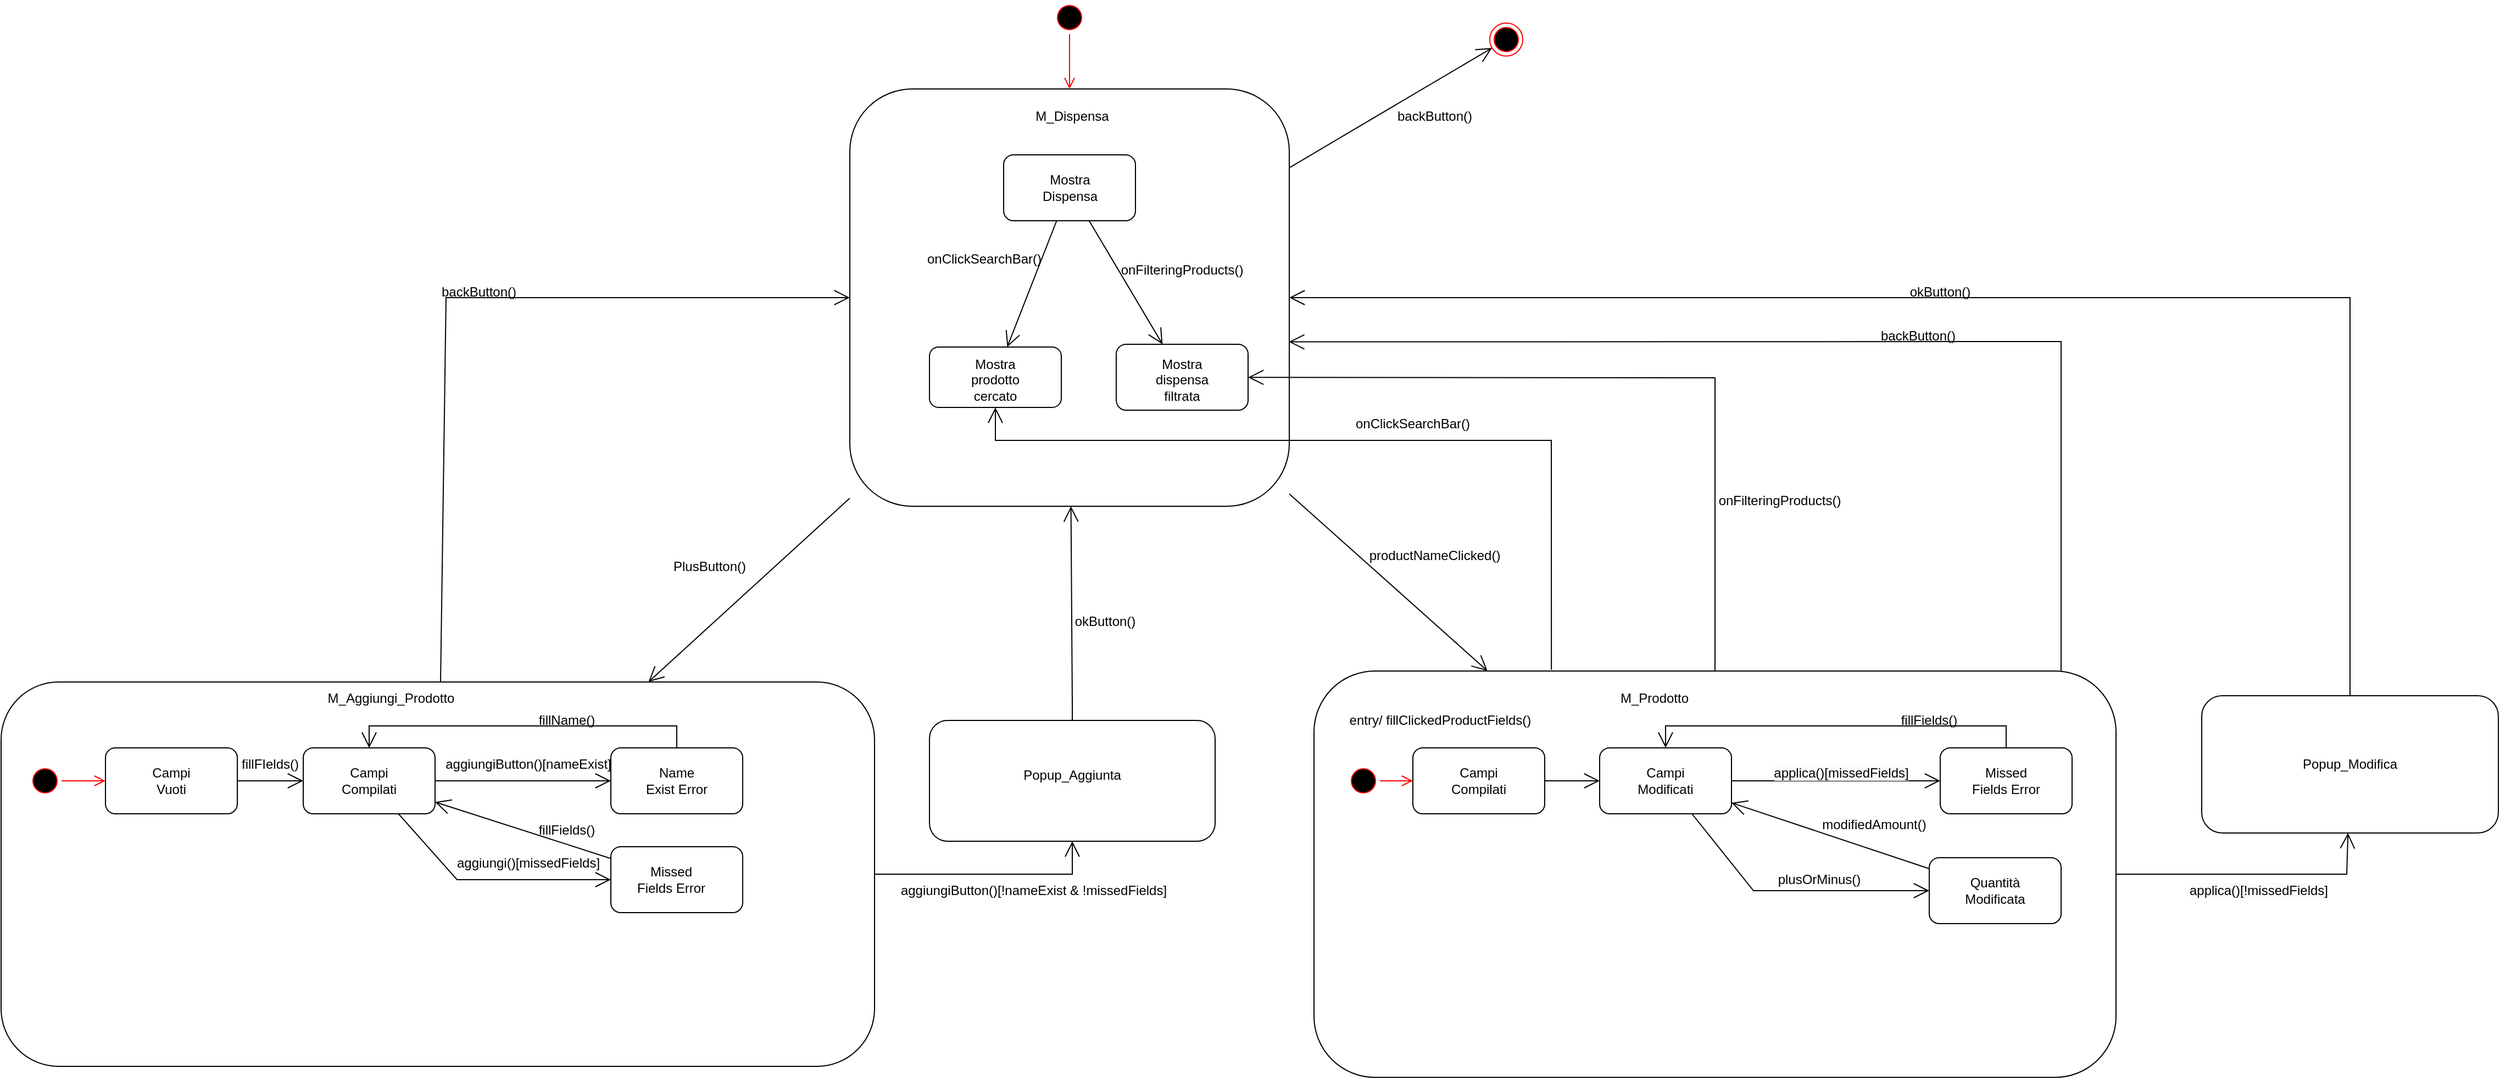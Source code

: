 <mxfile version="20.7.4" type="device"><diagram id="hGJWQ-a6S78aBESgTP93" name="Pagina-1"><mxGraphModel dx="2204" dy="2343" grid="1" gridSize="10" guides="1" tooltips="1" connect="1" arrows="1" fold="1" page="1" pageScale="1" pageWidth="827" pageHeight="1169" math="0" shadow="0"><root><mxCell id="0"/><mxCell id="1" parent="0"/><mxCell id="QBplNW4-BtffUIpVKO-I-1" value="" style="ellipse;html=1;shape=startState;fillColor=#000000;strokeColor=#ff0000;" vertex="1" parent="1"><mxGeometry x="1022.5" y="-240" width="30" height="30" as="geometry"/></mxCell><mxCell id="QBplNW4-BtffUIpVKO-I-2" value="" style="edgeStyle=orthogonalEdgeStyle;html=1;verticalAlign=bottom;endArrow=open;endSize=8;strokeColor=#ff0000;rounded=0;" edge="1" source="QBplNW4-BtffUIpVKO-I-1" parent="1" target="QBplNW4-BtffUIpVKO-I-3"><mxGeometry relative="1" as="geometry"><mxPoint x="414" y="130" as="targetPoint"/></mxGeometry></mxCell><mxCell id="QBplNW4-BtffUIpVKO-I-3" value="" style="rounded=1;whiteSpace=wrap;html=1;" vertex="1" parent="1"><mxGeometry x="837.5" y="-160" width="400" height="380" as="geometry"/></mxCell><mxCell id="QBplNW4-BtffUIpVKO-I-4" value="M_Dispensa" style="text;html=1;strokeColor=none;fillColor=none;align=center;verticalAlign=middle;whiteSpace=wrap;rounded=0;" vertex="1" parent="1"><mxGeometry x="1010" y="-150" width="60" height="30" as="geometry"/></mxCell><mxCell id="QBplNW4-BtffUIpVKO-I-8" value="PlusButton()" style="text;html=1;strokeColor=none;fillColor=none;align=center;verticalAlign=middle;whiteSpace=wrap;rounded=0;" vertex="1" parent="1"><mxGeometry x="680" y="260" width="60" height="30" as="geometry"/></mxCell><mxCell id="QBplNW4-BtffUIpVKO-I-10" value="" style="rounded=1;whiteSpace=wrap;html=1;" vertex="1" parent="1"><mxGeometry x="65" y="380" width="795" height="350" as="geometry"/></mxCell><mxCell id="QBplNW4-BtffUIpVKO-I-11" value="" style="endArrow=open;endFill=1;endSize=12;html=1;rounded=0;" edge="1" parent="1" source="QBplNW4-BtffUIpVKO-I-3" target="QBplNW4-BtffUIpVKO-I-10"><mxGeometry width="160" relative="1" as="geometry"><mxPoint x="470" y="320" as="sourcePoint"/><mxPoint x="630" y="320" as="targetPoint"/></mxGeometry></mxCell><mxCell id="QBplNW4-BtffUIpVKO-I-12" value="M_Aggiungi_Prodotto" style="text;html=1;strokeColor=none;fillColor=none;align=center;verticalAlign=middle;whiteSpace=wrap;rounded=0;" vertex="1" parent="1"><mxGeometry x="390" y="380" width="60" height="30" as="geometry"/></mxCell><mxCell id="QBplNW4-BtffUIpVKO-I-13" value="" style="ellipse;html=1;shape=startState;fillColor=#000000;strokeColor=#ff0000;" vertex="1" parent="1"><mxGeometry x="90" y="455" width="30" height="30" as="geometry"/></mxCell><mxCell id="QBplNW4-BtffUIpVKO-I-14" value="" style="edgeStyle=orthogonalEdgeStyle;html=1;verticalAlign=bottom;endArrow=open;endSize=8;strokeColor=#ff0000;rounded=0;" edge="1" source="QBplNW4-BtffUIpVKO-I-13" parent="1" target="QBplNW4-BtffUIpVKO-I-39"><mxGeometry relative="1" as="geometry"><mxPoint x="105" y="530" as="targetPoint"/></mxGeometry></mxCell><mxCell id="QBplNW4-BtffUIpVKO-I-15" value="" style="rounded=1;whiteSpace=wrap;html=1;" vertex="1" parent="1"><mxGeometry x="340" y="440" width="120" height="60" as="geometry"/></mxCell><mxCell id="QBplNW4-BtffUIpVKO-I-21" value="Campi Compilati" style="text;html=1;strokeColor=none;fillColor=none;align=center;verticalAlign=middle;whiteSpace=wrap;rounded=0;" vertex="1" parent="1"><mxGeometry x="370" y="455" width="60" height="30" as="geometry"/></mxCell><mxCell id="QBplNW4-BtffUIpVKO-I-22" value="" style="rounded=1;whiteSpace=wrap;html=1;" vertex="1" parent="1"><mxGeometry x="620" y="440" width="120" height="60" as="geometry"/></mxCell><mxCell id="QBplNW4-BtffUIpVKO-I-23" value="" style="endArrow=open;endFill=1;endSize=12;html=1;rounded=0;" edge="1" parent="1" source="QBplNW4-BtffUIpVKO-I-15" target="QBplNW4-BtffUIpVKO-I-22"><mxGeometry width="160" relative="1" as="geometry"><mxPoint x="470" y="500" as="sourcePoint"/><mxPoint x="630" y="500" as="targetPoint"/></mxGeometry></mxCell><mxCell id="QBplNW4-BtffUIpVKO-I-24" value="aggiungiButton()[nameExist]" style="text;html=1;strokeColor=none;fillColor=none;align=center;verticalAlign=middle;whiteSpace=wrap;rounded=0;" vertex="1" parent="1"><mxGeometry x="460" y="440" width="170" height="30" as="geometry"/></mxCell><mxCell id="QBplNW4-BtffUIpVKO-I-25" value="Name Exist Error" style="text;html=1;strokeColor=none;fillColor=none;align=center;verticalAlign=middle;whiteSpace=wrap;rounded=0;" vertex="1" parent="1"><mxGeometry x="650" y="455" width="60" height="30" as="geometry"/></mxCell><mxCell id="QBplNW4-BtffUIpVKO-I-26" value="" style="rounded=1;whiteSpace=wrap;html=1;" vertex="1" parent="1"><mxGeometry x="620" y="530" width="120" height="60" as="geometry"/></mxCell><mxCell id="QBplNW4-BtffUIpVKO-I-27" value="" style="endArrow=open;endFill=1;endSize=12;html=1;rounded=0;" edge="1" parent="1" source="QBplNW4-BtffUIpVKO-I-15" target="QBplNW4-BtffUIpVKO-I-26"><mxGeometry width="160" relative="1" as="geometry"><mxPoint x="470" y="480" as="sourcePoint"/><mxPoint x="630" y="480" as="targetPoint"/><Array as="points"><mxPoint x="480" y="560"/></Array></mxGeometry></mxCell><mxCell id="QBplNW4-BtffUIpVKO-I-28" value="aggiungi()[missedFields]" style="text;html=1;strokeColor=none;fillColor=none;align=center;verticalAlign=middle;whiteSpace=wrap;rounded=0;" vertex="1" parent="1"><mxGeometry x="460" y="530" width="170" height="30" as="geometry"/></mxCell><mxCell id="QBplNW4-BtffUIpVKO-I-29" value="Missed Fields Error" style="text;html=1;strokeColor=none;fillColor=none;align=center;verticalAlign=middle;whiteSpace=wrap;rounded=0;" vertex="1" parent="1"><mxGeometry x="640" y="550" width="70" height="20" as="geometry"/></mxCell><mxCell id="QBplNW4-BtffUIpVKO-I-37" value="aggiungiButton()[!nameExist &amp;amp; !missedFields]" style="text;html=1;strokeColor=none;fillColor=none;align=center;verticalAlign=middle;whiteSpace=wrap;rounded=0;" vertex="1" parent="1"><mxGeometry x="880" y="555" width="250" height="30" as="geometry"/></mxCell><mxCell id="QBplNW4-BtffUIpVKO-I-39" value="" style="rounded=1;whiteSpace=wrap;html=1;" vertex="1" parent="1"><mxGeometry x="160" y="440" width="120" height="60" as="geometry"/></mxCell><mxCell id="QBplNW4-BtffUIpVKO-I-42" value="" style="endArrow=open;endFill=1;endSize=12;html=1;rounded=0;" edge="1" parent="1" source="QBplNW4-BtffUIpVKO-I-39" target="QBplNW4-BtffUIpVKO-I-15"><mxGeometry width="160" relative="1" as="geometry"><mxPoint x="470" y="550" as="sourcePoint"/><mxPoint x="630" y="550" as="targetPoint"/></mxGeometry></mxCell><mxCell id="QBplNW4-BtffUIpVKO-I-43" value="Campi Vuoti" style="text;html=1;strokeColor=none;fillColor=none;align=center;verticalAlign=middle;whiteSpace=wrap;rounded=0;" vertex="1" parent="1"><mxGeometry x="190" y="455" width="60" height="30" as="geometry"/></mxCell><mxCell id="QBplNW4-BtffUIpVKO-I-44" value="" style="endArrow=open;endFill=1;endSize=12;html=1;rounded=0;" edge="1" parent="1" source="QBplNW4-BtffUIpVKO-I-10" target="QBplNW4-BtffUIpVKO-I-3"><mxGeometry width="160" relative="1" as="geometry"><mxPoint x="470" y="450" as="sourcePoint"/><mxPoint x="630" y="450" as="targetPoint"/><Array as="points"><mxPoint x="470" y="30"/></Array></mxGeometry></mxCell><mxCell id="QBplNW4-BtffUIpVKO-I-45" value="backButton()" style="text;html=1;strokeColor=none;fillColor=none;align=center;verticalAlign=middle;whiteSpace=wrap;rounded=0;" vertex="1" parent="1"><mxGeometry x="470" y="10" width="60" height="30" as="geometry"/></mxCell><mxCell id="QBplNW4-BtffUIpVKO-I-46" value="" style="rounded=1;whiteSpace=wrap;html=1;" vertex="1" parent="1"><mxGeometry x="910" y="415" width="260" height="110" as="geometry"/></mxCell><mxCell id="QBplNW4-BtffUIpVKO-I-47" value="" style="endArrow=open;endFill=1;endSize=12;html=1;rounded=0;" edge="1" parent="1" source="QBplNW4-BtffUIpVKO-I-10" target="QBplNW4-BtffUIpVKO-I-46"><mxGeometry width="160" relative="1" as="geometry"><mxPoint x="430" y="590" as="sourcePoint"/><mxPoint x="590" y="590" as="targetPoint"/><Array as="points"><mxPoint x="1040" y="555"/></Array></mxGeometry></mxCell><mxCell id="QBplNW4-BtffUIpVKO-I-48" value="Popup_Aggiunta" style="text;html=1;strokeColor=none;fillColor=none;align=center;verticalAlign=middle;whiteSpace=wrap;rounded=0;" vertex="1" parent="1"><mxGeometry x="1010" y="450" width="60" height="30" as="geometry"/></mxCell><mxCell id="QBplNW4-BtffUIpVKO-I-49" value="" style="endArrow=open;endFill=1;endSize=12;html=1;rounded=0;" edge="1" parent="1" source="QBplNW4-BtffUIpVKO-I-46" target="QBplNW4-BtffUIpVKO-I-3"><mxGeometry width="160" relative="1" as="geometry"><mxPoint x="430" y="470" as="sourcePoint"/><mxPoint x="590" y="470" as="targetPoint"/><Array as="points"><mxPoint x="1040" y="400"/></Array></mxGeometry></mxCell><mxCell id="QBplNW4-BtffUIpVKO-I-50" value="okButton()" style="text;html=1;strokeColor=none;fillColor=none;align=center;verticalAlign=middle;whiteSpace=wrap;rounded=0;" vertex="1" parent="1"><mxGeometry x="1040" y="310" width="60" height="30" as="geometry"/></mxCell><mxCell id="QBplNW4-BtffUIpVKO-I-51" value="" style="rounded=1;whiteSpace=wrap;html=1;" vertex="1" parent="1"><mxGeometry x="1260" y="370" width="730" height="370" as="geometry"/></mxCell><mxCell id="QBplNW4-BtffUIpVKO-I-52" value="M_Prodotto" style="text;html=1;strokeColor=none;fillColor=none;align=center;verticalAlign=middle;whiteSpace=wrap;rounded=0;" vertex="1" parent="1"><mxGeometry x="1540" y="380" width="60" height="30" as="geometry"/></mxCell><mxCell id="QBplNW4-BtffUIpVKO-I-53" value="" style="endArrow=open;endFill=1;endSize=12;html=1;rounded=0;" edge="1" parent="1" source="QBplNW4-BtffUIpVKO-I-3" target="QBplNW4-BtffUIpVKO-I-51"><mxGeometry width="160" relative="1" as="geometry"><mxPoint x="1240" y="290" as="sourcePoint"/><mxPoint x="1460" y="470" as="targetPoint"/><Array as="points"/></mxGeometry></mxCell><mxCell id="QBplNW4-BtffUIpVKO-I-54" value="" style="ellipse;html=1;shape=startState;fillColor=#000000;strokeColor=#ff0000;" vertex="1" parent="1"><mxGeometry x="1290" y="455" width="30" height="30" as="geometry"/></mxCell><mxCell id="QBplNW4-BtffUIpVKO-I-55" value="" style="edgeStyle=orthogonalEdgeStyle;html=1;verticalAlign=bottom;endArrow=open;endSize=8;strokeColor=#ff0000;rounded=0;" edge="1" source="QBplNW4-BtffUIpVKO-I-54" parent="1" target="QBplNW4-BtffUIpVKO-I-56"><mxGeometry relative="1" as="geometry"><mxPoint x="1305" y="515" as="targetPoint"/></mxGeometry></mxCell><mxCell id="QBplNW4-BtffUIpVKO-I-56" value="" style="rounded=1;whiteSpace=wrap;html=1;" vertex="1" parent="1"><mxGeometry x="1350" y="440" width="120" height="60" as="geometry"/></mxCell><mxCell id="QBplNW4-BtffUIpVKO-I-57" value="Campi Compilati" style="text;html=1;strokeColor=none;fillColor=none;align=center;verticalAlign=middle;whiteSpace=wrap;rounded=0;" vertex="1" parent="1"><mxGeometry x="1380" y="455" width="60" height="30" as="geometry"/></mxCell><mxCell id="QBplNW4-BtffUIpVKO-I-58" value="" style="rounded=1;whiteSpace=wrap;html=1;" vertex="1" parent="1"><mxGeometry x="1820" y="540" width="120" height="60" as="geometry"/></mxCell><mxCell id="QBplNW4-BtffUIpVKO-I-59" value="" style="endArrow=open;endFill=1;endSize=12;html=1;rounded=0;" edge="1" parent="1" source="QBplNW4-BtffUIpVKO-I-101" target="QBplNW4-BtffUIpVKO-I-58"><mxGeometry width="160" relative="1" as="geometry"><mxPoint x="1180" y="460" as="sourcePoint"/><mxPoint x="1340" y="460" as="targetPoint"/><Array as="points"><mxPoint x="1660" y="570"/></Array></mxGeometry></mxCell><mxCell id="QBplNW4-BtffUIpVKO-I-60" value="plusOrMinus()" style="text;html=1;strokeColor=none;fillColor=none;align=center;verticalAlign=middle;whiteSpace=wrap;rounded=0;" vertex="1" parent="1"><mxGeometry x="1690" y="545" width="60" height="30" as="geometry"/></mxCell><mxCell id="QBplNW4-BtffUIpVKO-I-61" value="" style="rounded=1;whiteSpace=wrap;html=1;" vertex="1" parent="1"><mxGeometry x="1830" y="440" width="120" height="60" as="geometry"/></mxCell><mxCell id="QBplNW4-BtffUIpVKO-I-63" value="Missed Fields Error" style="text;html=1;strokeColor=none;fillColor=none;align=center;verticalAlign=middle;whiteSpace=wrap;rounded=0;" vertex="1" parent="1"><mxGeometry x="1855" y="460" width="70" height="20" as="geometry"/></mxCell><mxCell id="QBplNW4-BtffUIpVKO-I-64" value="entry/ fillClickedProductFields()" style="text;html=1;strokeColor=none;fillColor=none;align=center;verticalAlign=middle;whiteSpace=wrap;rounded=0;" vertex="1" parent="1"><mxGeometry x="1290" y="400" width="170" height="30" as="geometry"/></mxCell><mxCell id="QBplNW4-BtffUIpVKO-I-66" value="" style="endArrow=open;endFill=1;endSize=12;html=1;rounded=0;" edge="1" parent="1" source="QBplNW4-BtffUIpVKO-I-101" target="QBplNW4-BtffUIpVKO-I-61"><mxGeometry width="160" relative="1" as="geometry"><mxPoint x="1240" y="450" as="sourcePoint"/><mxPoint x="1400" y="450" as="targetPoint"/></mxGeometry></mxCell><mxCell id="QBplNW4-BtffUIpVKO-I-68" value="&lt;br&gt;&lt;span style=&quot;color: rgb(0, 0, 0); font-family: Helvetica; font-size: 12px; font-style: normal; font-variant-ligatures: normal; font-variant-caps: normal; font-weight: 400; letter-spacing: normal; orphans: 2; text-align: center; text-indent: 0px; text-transform: none; widows: 2; word-spacing: 0px; -webkit-text-stroke-width: 0px; background-color: rgb(251, 251, 251); text-decoration-thickness: initial; text-decoration-style: initial; text-decoration-color: initial; float: none; display: inline !important;&quot;&gt;applica()[missedFields]&lt;/span&gt;&lt;br&gt;" style="text;html=1;strokeColor=none;fillColor=none;align=center;verticalAlign=middle;whiteSpace=wrap;rounded=0;" vertex="1" parent="1"><mxGeometry x="1660" y="440" width="160" height="30" as="geometry"/></mxCell><mxCell id="QBplNW4-BtffUIpVKO-I-70" value="Quantità Modificata" style="text;html=1;strokeColor=none;fillColor=none;align=center;verticalAlign=middle;whiteSpace=wrap;rounded=0;" vertex="1" parent="1"><mxGeometry x="1850" y="555" width="60" height="30" as="geometry"/></mxCell><mxCell id="QBplNW4-BtffUIpVKO-I-71" value="" style="endArrow=open;endFill=1;endSize=12;html=1;rounded=0;entryX=0.999;entryY=0.606;entryDx=0;entryDy=0;entryPerimeter=0;" edge="1" parent="1" source="QBplNW4-BtffUIpVKO-I-51" target="QBplNW4-BtffUIpVKO-I-3"><mxGeometry width="160" relative="1" as="geometry"><mxPoint x="1240" y="370" as="sourcePoint"/><mxPoint x="1400" y="370" as="targetPoint"/><Array as="points"><mxPoint x="1940" y="370"/><mxPoint x="1940" y="70"/></Array></mxGeometry></mxCell><mxCell id="QBplNW4-BtffUIpVKO-I-72" value="backButton()" style="text;html=1;strokeColor=none;fillColor=none;align=center;verticalAlign=middle;whiteSpace=wrap;rounded=0;" vertex="1" parent="1"><mxGeometry x="1780" y="50" width="60" height="30" as="geometry"/></mxCell><mxCell id="QBplNW4-BtffUIpVKO-I-73" value="productNameClicked()" style="text;html=1;strokeColor=none;fillColor=none;align=center;verticalAlign=middle;whiteSpace=wrap;rounded=0;" vertex="1" parent="1"><mxGeometry x="1340" y="250" width="60" height="30" as="geometry"/></mxCell><mxCell id="QBplNW4-BtffUIpVKO-I-75" value="" style="rounded=1;whiteSpace=wrap;html=1;" vertex="1" parent="1"><mxGeometry x="2068" y="392.5" width="270" height="125" as="geometry"/></mxCell><mxCell id="QBplNW4-BtffUIpVKO-I-76" value="Popup_Modifica" style="text;html=1;strokeColor=none;fillColor=none;align=center;verticalAlign=middle;whiteSpace=wrap;rounded=0;" vertex="1" parent="1"><mxGeometry x="2173" y="440" width="60" height="30" as="geometry"/></mxCell><mxCell id="QBplNW4-BtffUIpVKO-I-78" value="" style="endArrow=open;endFill=1;endSize=12;html=1;rounded=0;" edge="1" parent="1" source="QBplNW4-BtffUIpVKO-I-75" target="QBplNW4-BtffUIpVKO-I-3"><mxGeometry width="160" relative="1" as="geometry"><mxPoint x="1660" y="370" as="sourcePoint"/><mxPoint x="1820" y="370" as="targetPoint"/><Array as="points"><mxPoint x="2203" y="30"/></Array></mxGeometry></mxCell><mxCell id="QBplNW4-BtffUIpVKO-I-79" value="okButton()" style="text;html=1;strokeColor=none;fillColor=none;align=center;verticalAlign=middle;whiteSpace=wrap;rounded=0;" vertex="1" parent="1"><mxGeometry x="1800" y="10" width="60" height="30" as="geometry"/></mxCell><mxCell id="QBplNW4-BtffUIpVKO-I-101" value="" style="rounded=1;whiteSpace=wrap;html=1;" vertex="1" parent="1"><mxGeometry x="1520" y="440" width="120" height="60" as="geometry"/></mxCell><mxCell id="QBplNW4-BtffUIpVKO-I-102" value="Campi Modificati" style="text;html=1;strokeColor=none;fillColor=none;align=center;verticalAlign=middle;whiteSpace=wrap;rounded=0;" vertex="1" parent="1"><mxGeometry x="1550" y="455" width="60" height="30" as="geometry"/></mxCell><mxCell id="QBplNW4-BtffUIpVKO-I-105" value="&lt;span style=&quot;color: rgb(0, 0, 0); font-family: Helvetica; font-size: 12px; font-style: normal; font-variant-ligatures: normal; font-variant-caps: normal; font-weight: 400; letter-spacing: normal; orphans: 2; text-align: center; text-indent: 0px; text-transform: none; widows: 2; word-spacing: 0px; -webkit-text-stroke-width: 0px; background-color: rgb(251, 251, 251); text-decoration-thickness: initial; text-decoration-style: initial; text-decoration-color: initial; float: none; display: inline !important;&quot;&gt;applica()[!missedFields]&lt;/span&gt;" style="text;html=1;strokeColor=none;fillColor=none;align=center;verticalAlign=middle;whiteSpace=wrap;rounded=0;" vertex="1" parent="1"><mxGeometry x="2040" y="555" width="160" height="30" as="geometry"/></mxCell><mxCell id="QBplNW4-BtffUIpVKO-I-106" value="" style="endArrow=open;endFill=1;endSize=12;html=1;rounded=0;" edge="1" parent="1" source="QBplNW4-BtffUIpVKO-I-51" target="QBplNW4-BtffUIpVKO-I-75"><mxGeometry width="160" relative="1" as="geometry"><mxPoint x="1690" y="540" as="sourcePoint"/><mxPoint x="1850" y="540" as="targetPoint"/><Array as="points"><mxPoint x="2200" y="555"/></Array></mxGeometry></mxCell><mxCell id="QBplNW4-BtffUIpVKO-I-107" value="" style="endArrow=open;endFill=1;endSize=12;html=1;rounded=0;" edge="1" parent="1" source="QBplNW4-BtffUIpVKO-I-22" target="QBplNW4-BtffUIpVKO-I-15"><mxGeometry width="160" relative="1" as="geometry"><mxPoint x="470" y="500" as="sourcePoint"/><mxPoint x="630" y="500" as="targetPoint"/><Array as="points"><mxPoint x="680" y="420"/><mxPoint x="400" y="420"/></Array></mxGeometry></mxCell><mxCell id="QBplNW4-BtffUIpVKO-I-108" value="fillName()" style="text;html=1;strokeColor=none;fillColor=none;align=center;verticalAlign=middle;whiteSpace=wrap;rounded=0;" vertex="1" parent="1"><mxGeometry x="550" y="400" width="60" height="30" as="geometry"/></mxCell><mxCell id="QBplNW4-BtffUIpVKO-I-109" value="" style="endArrow=open;endFill=1;endSize=12;html=1;rounded=0;" edge="1" parent="1" source="QBplNW4-BtffUIpVKO-I-26" target="QBplNW4-BtffUIpVKO-I-15"><mxGeometry width="160" relative="1" as="geometry"><mxPoint x="470" y="500" as="sourcePoint"/><mxPoint x="630" y="500" as="targetPoint"/></mxGeometry></mxCell><mxCell id="QBplNW4-BtffUIpVKO-I-110" value="fillFields()" style="text;html=1;strokeColor=none;fillColor=none;align=center;verticalAlign=middle;whiteSpace=wrap;rounded=0;" vertex="1" parent="1"><mxGeometry x="550" y="500" width="60" height="30" as="geometry"/></mxCell><mxCell id="QBplNW4-BtffUIpVKO-I-111" value="" style="endArrow=open;endFill=1;endSize=12;html=1;rounded=0;" edge="1" parent="1" source="QBplNW4-BtffUIpVKO-I-61" target="QBplNW4-BtffUIpVKO-I-101"><mxGeometry width="160" relative="1" as="geometry"><mxPoint x="1510" y="410" as="sourcePoint"/><mxPoint x="1670" y="410" as="targetPoint"/><Array as="points"><mxPoint x="1890" y="420"/><mxPoint x="1580" y="420"/></Array></mxGeometry></mxCell><mxCell id="QBplNW4-BtffUIpVKO-I-112" value="fillFields()" style="text;html=1;strokeColor=none;fillColor=none;align=center;verticalAlign=middle;whiteSpace=wrap;rounded=0;" vertex="1" parent="1"><mxGeometry x="1790" y="400" width="60" height="30" as="geometry"/></mxCell><mxCell id="QBplNW4-BtffUIpVKO-I-113" value="" style="endArrow=open;endFill=1;endSize=12;html=1;rounded=0;" edge="1" parent="1" source="QBplNW4-BtffUIpVKO-I-58" target="QBplNW4-BtffUIpVKO-I-101"><mxGeometry width="160" relative="1" as="geometry"><mxPoint x="1510" y="500" as="sourcePoint"/><mxPoint x="1670" y="500" as="targetPoint"/></mxGeometry></mxCell><mxCell id="QBplNW4-BtffUIpVKO-I-114" value="" style="endArrow=open;endFill=1;endSize=12;html=1;rounded=0;" edge="1" parent="1" source="QBplNW4-BtffUIpVKO-I-56" target="QBplNW4-BtffUIpVKO-I-101"><mxGeometry width="160" relative="1" as="geometry"><mxPoint x="1560" y="560" as="sourcePoint"/><mxPoint x="1720" y="560" as="targetPoint"/></mxGeometry></mxCell><mxCell id="QBplNW4-BtffUIpVKO-I-115" value="fillFIelds()" style="text;html=1;strokeColor=none;fillColor=none;align=center;verticalAlign=middle;whiteSpace=wrap;rounded=0;" vertex="1" parent="1"><mxGeometry x="280" y="440" width="60" height="30" as="geometry"/></mxCell><mxCell id="QBplNW4-BtffUIpVKO-I-121" value="modifiedAmount()" style="text;html=1;strokeColor=none;fillColor=none;align=center;verticalAlign=middle;whiteSpace=wrap;rounded=0;" vertex="1" parent="1"><mxGeometry x="1740" y="495" width="60" height="30" as="geometry"/></mxCell><mxCell id="QBplNW4-BtffUIpVKO-I-123" value="" style="endArrow=open;endFill=1;endSize=12;html=1;rounded=0;exitX=0.296;exitY=-0.003;exitDx=0;exitDy=0;exitPerimeter=0;" edge="1" parent="1" source="QBplNW4-BtffUIpVKO-I-51" target="QBplNW4-BtffUIpVKO-I-127"><mxGeometry width="160" relative="1" as="geometry"><mxPoint x="1310" y="160" as="sourcePoint"/><mxPoint x="1470" y="160" as="targetPoint"/><Array as="points"><mxPoint x="1476" y="160"/><mxPoint x="970" y="160"/></Array></mxGeometry></mxCell><mxCell id="QBplNW4-BtffUIpVKO-I-125" value="" style="rounded=1;whiteSpace=wrap;html=1;" vertex="1" parent="1"><mxGeometry x="977.5" y="-100" width="120" height="60" as="geometry"/></mxCell><mxCell id="QBplNW4-BtffUIpVKO-I-126" value="Mostra Dispensa" style="text;html=1;strokeColor=none;fillColor=none;align=center;verticalAlign=middle;whiteSpace=wrap;rounded=0;" vertex="1" parent="1"><mxGeometry x="1007.5" y="-85" width="60" height="30" as="geometry"/></mxCell><mxCell id="QBplNW4-BtffUIpVKO-I-127" value="" style="rounded=1;whiteSpace=wrap;html=1;" vertex="1" parent="1"><mxGeometry x="910" y="75" width="120" height="55" as="geometry"/></mxCell><mxCell id="QBplNW4-BtffUIpVKO-I-128" value="" style="endArrow=open;endFill=1;endSize=12;html=1;rounded=0;" edge="1" parent="1" source="QBplNW4-BtffUIpVKO-I-125" target="QBplNW4-BtffUIpVKO-I-127"><mxGeometry width="160" relative="1" as="geometry"><mxPoint x="1150" y="160" as="sourcePoint"/><mxPoint x="1310" y="160" as="targetPoint"/></mxGeometry></mxCell><mxCell id="QBplNW4-BtffUIpVKO-I-129" value="onClickSearchBar()" style="text;html=1;strokeColor=none;fillColor=none;align=center;verticalAlign=middle;whiteSpace=wrap;rounded=0;" vertex="1" parent="1"><mxGeometry x="930" y="-20" width="60" height="30" as="geometry"/></mxCell><mxCell id="QBplNW4-BtffUIpVKO-I-130" value="Mostra prodotto cercato" style="text;html=1;strokeColor=none;fillColor=none;align=center;verticalAlign=middle;whiteSpace=wrap;rounded=0;" vertex="1" parent="1"><mxGeometry x="940" y="90" width="60" height="30" as="geometry"/></mxCell><mxCell id="QBplNW4-BtffUIpVKO-I-131" value="onClickSearchBar()" style="text;html=1;strokeColor=none;fillColor=none;align=center;verticalAlign=middle;whiteSpace=wrap;rounded=0;" vertex="1" parent="1"><mxGeometry x="1320" y="130" width="60" height="30" as="geometry"/></mxCell><mxCell id="QBplNW4-BtffUIpVKO-I-132" value="" style="rounded=1;whiteSpace=wrap;html=1;" vertex="1" parent="1"><mxGeometry x="1080" y="72.5" width="120" height="60" as="geometry"/></mxCell><mxCell id="QBplNW4-BtffUIpVKO-I-134" value="" style="endArrow=open;endFill=1;endSize=12;html=1;rounded=0;" edge="1" parent="1" source="QBplNW4-BtffUIpVKO-I-125" target="QBplNW4-BtffUIpVKO-I-132"><mxGeometry width="160" relative="1" as="geometry"><mxPoint x="1310" y="140" as="sourcePoint"/><mxPoint x="1470" y="140" as="targetPoint"/></mxGeometry></mxCell><mxCell id="QBplNW4-BtffUIpVKO-I-135" value="Mostra dispensa filtrata" style="text;html=1;strokeColor=none;fillColor=none;align=center;verticalAlign=middle;whiteSpace=wrap;rounded=0;" vertex="1" parent="1"><mxGeometry x="1110" y="90" width="60" height="30" as="geometry"/></mxCell><mxCell id="QBplNW4-BtffUIpVKO-I-136" value="" style="endArrow=open;endFill=1;endSize=12;html=1;rounded=0;" edge="1" parent="1" source="QBplNW4-BtffUIpVKO-I-51" target="QBplNW4-BtffUIpVKO-I-132"><mxGeometry width="160" relative="1" as="geometry"><mxPoint x="1310" y="120" as="sourcePoint"/><mxPoint x="1470" y="120" as="targetPoint"/><Array as="points"><mxPoint x="1625" y="103"/></Array></mxGeometry></mxCell><mxCell id="QBplNW4-BtffUIpVKO-I-137" value="onFilteringProducts()" style="text;html=1;strokeColor=none;fillColor=none;align=center;verticalAlign=middle;whiteSpace=wrap;rounded=0;" vertex="1" parent="1"><mxGeometry x="1654" y="200" width="60" height="30" as="geometry"/></mxCell><mxCell id="QBplNW4-BtffUIpVKO-I-138" value="onFilteringProducts()" style="text;html=1;strokeColor=none;fillColor=none;align=center;verticalAlign=middle;whiteSpace=wrap;rounded=0;" vertex="1" parent="1"><mxGeometry x="1110" y="-10" width="60" height="30" as="geometry"/></mxCell><mxCell id="QBplNW4-BtffUIpVKO-I-139" value="" style="ellipse;html=1;shape=endState;fillColor=#000000;strokeColor=#ff0000;" vertex="1" parent="1"><mxGeometry x="1420" y="-220" width="30" height="30" as="geometry"/></mxCell><mxCell id="QBplNW4-BtffUIpVKO-I-140" value="" style="endArrow=open;endFill=1;endSize=12;html=1;rounded=0;" edge="1" parent="1" source="QBplNW4-BtffUIpVKO-I-3" target="QBplNW4-BtffUIpVKO-I-139"><mxGeometry width="160" relative="1" as="geometry"><mxPoint x="1310" y="120" as="sourcePoint"/><mxPoint x="1520" y="-50" as="targetPoint"/></mxGeometry></mxCell><mxCell id="QBplNW4-BtffUIpVKO-I-141" value="backButton()" style="text;html=1;strokeColor=none;fillColor=none;align=center;verticalAlign=middle;whiteSpace=wrap;rounded=0;" vertex="1" parent="1"><mxGeometry x="1340" y="-150" width="60" height="30" as="geometry"/></mxCell></root></mxGraphModel></diagram></mxfile>